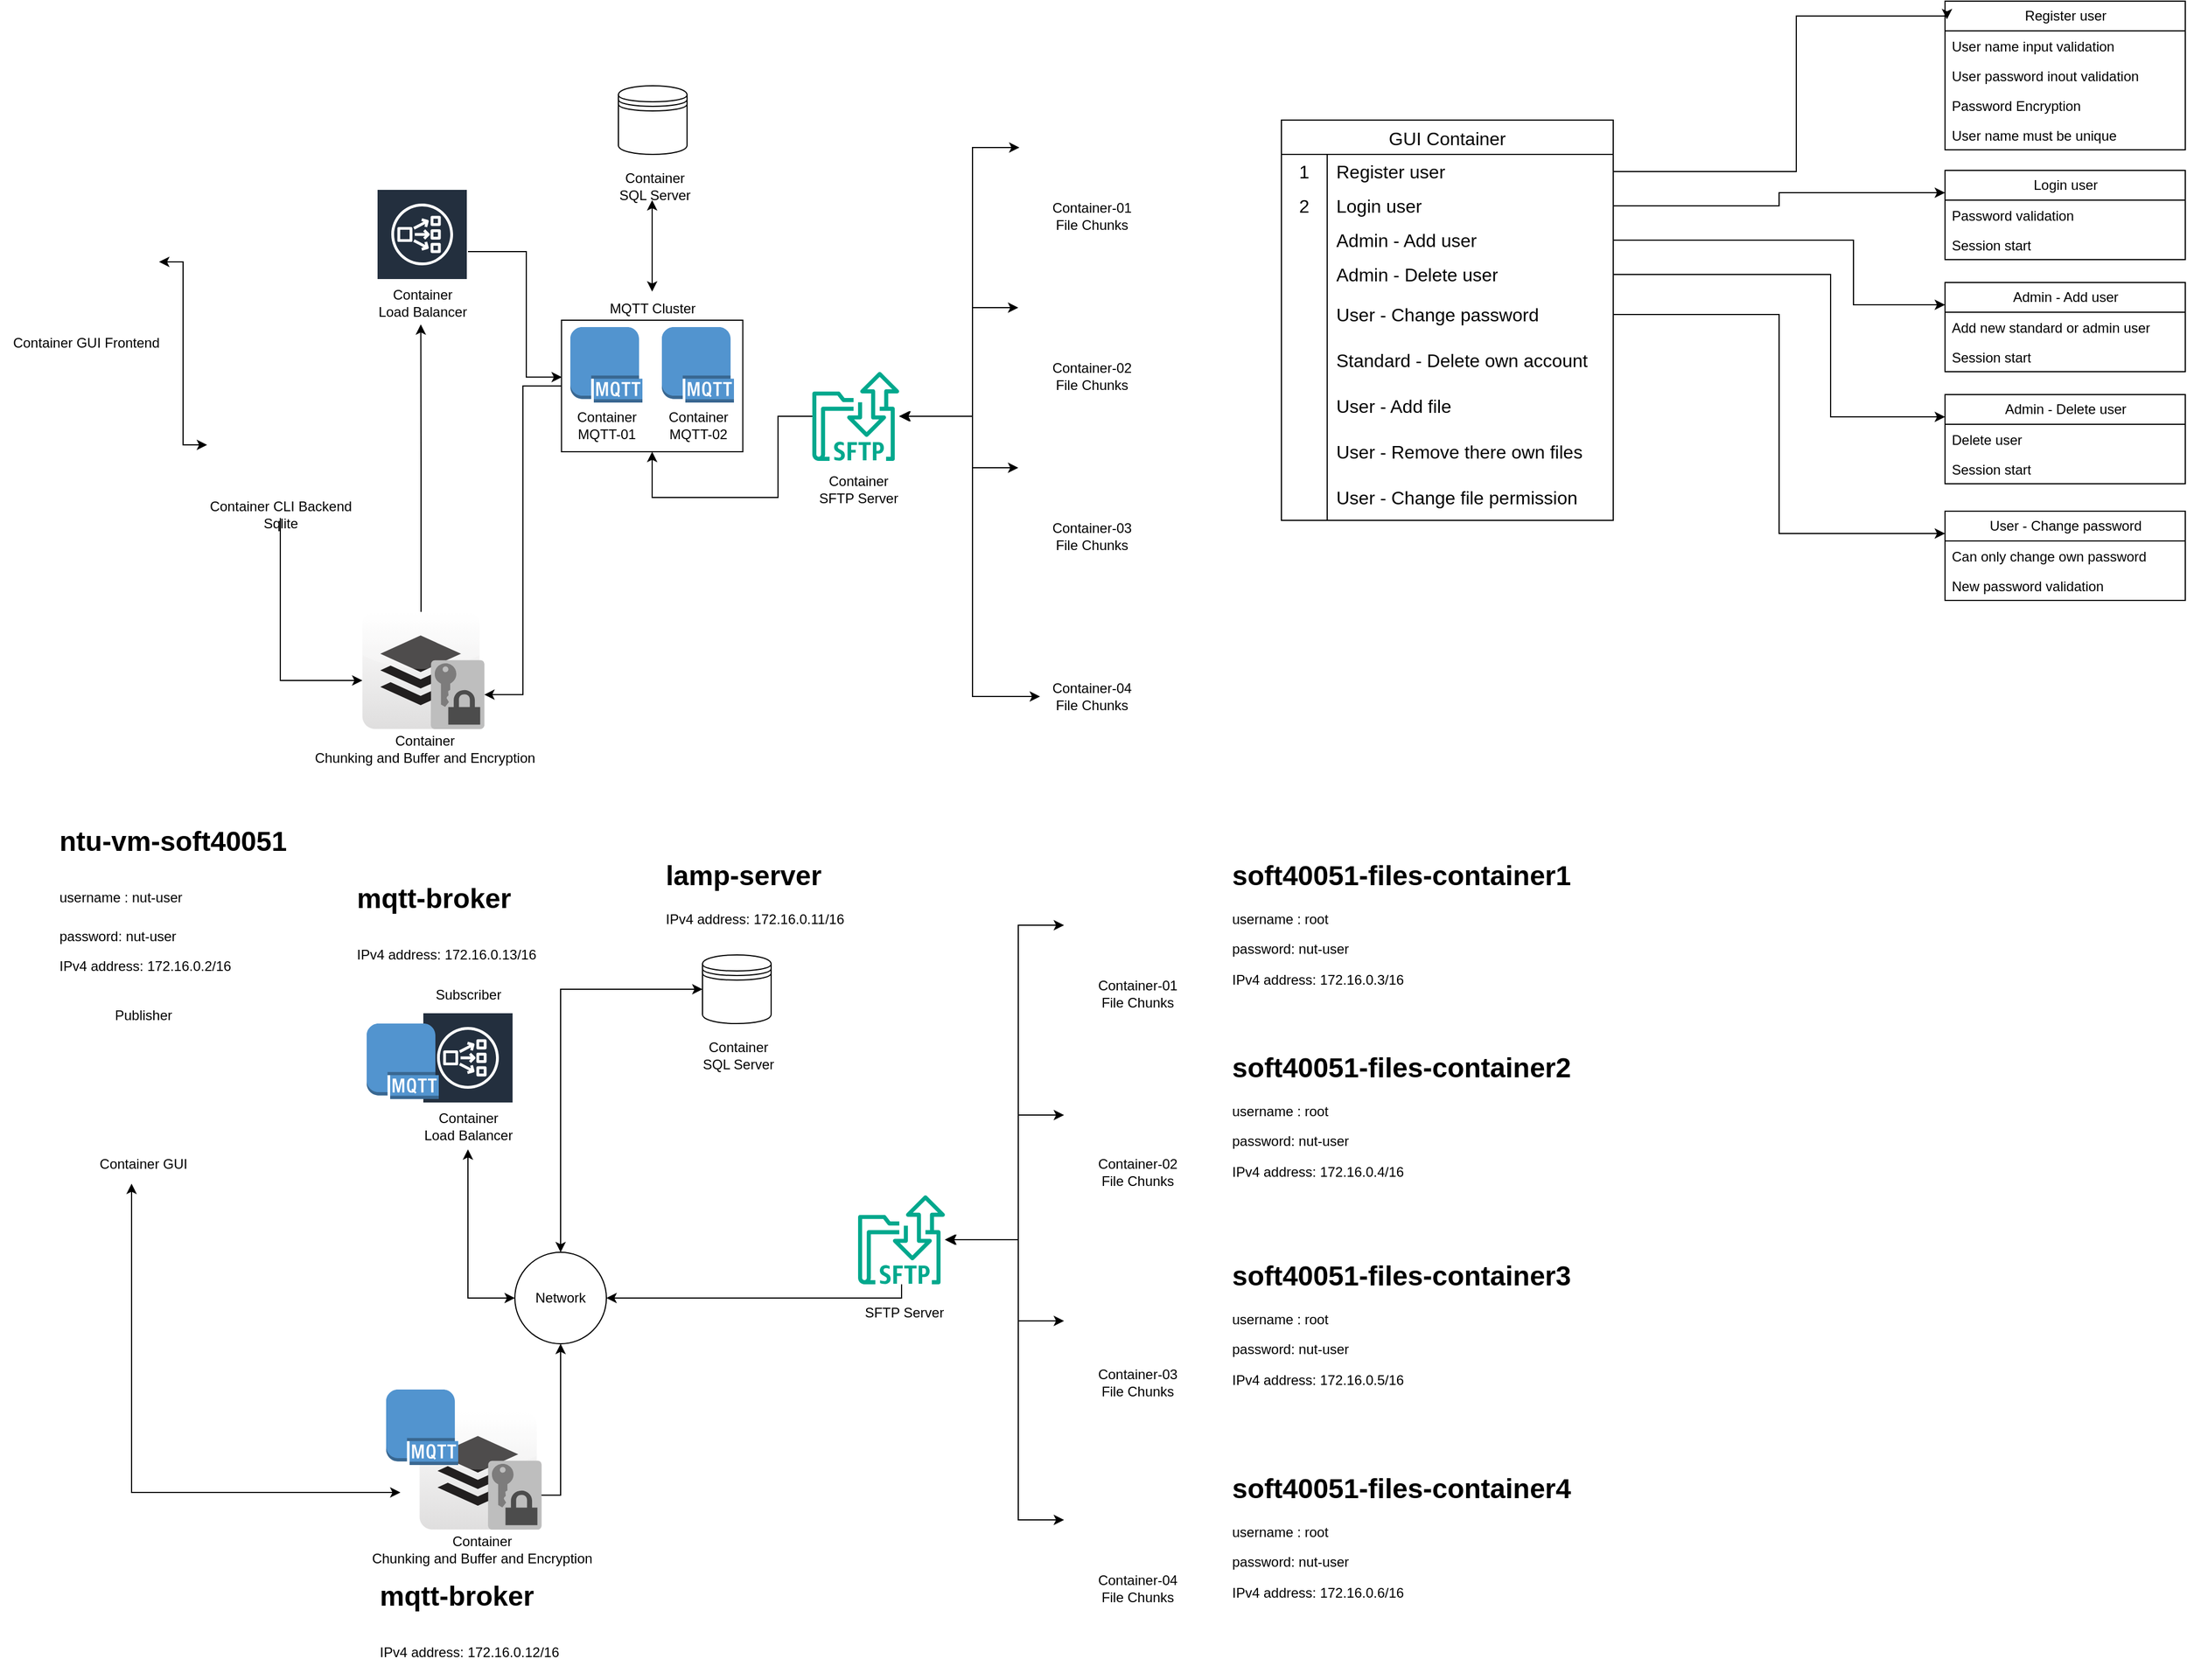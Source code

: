 <mxfile version="26.0.4">
  <diagram name="Page-1" id="fBCxJr5UXrpwC9snXGX0">
    <mxGraphModel dx="1207" dy="718" grid="1" gridSize="10" guides="1" tooltips="1" connect="1" arrows="1" fold="1" page="1" pageScale="1" pageWidth="827" pageHeight="1169" math="0" shadow="0">
      <root>
        <mxCell id="0" />
        <mxCell id="1" parent="0" />
        <mxCell id="iENwheOLr7V-0xD90-o9-17" value="" style="group" parent="1" vertex="1" connectable="0">
          <mxGeometry x="200" y="360" width="150" height="145" as="geometry" />
        </mxCell>
        <mxCell id="iENwheOLr7V-0xD90-o9-15" value="Container CLI Backend&lt;div&gt;Sqlite&lt;/div&gt;" style="text;html=1;align=center;verticalAlign=middle;resizable=0;points=[];autosize=1;strokeColor=none;fillColor=none;" parent="iENwheOLr7V-0xD90-o9-17" vertex="1">
          <mxGeometry y="105" width="150" height="40" as="geometry" />
        </mxCell>
        <mxCell id="iENwheOLr7V-0xD90-o9-16" value="" style="shape=image;html=1;verticalAlign=top;verticalLabelPosition=bottom;labelBackgroundColor=#ffffff;imageAspect=0;aspect=fixed;image=https://cdn2.iconfinder.com/data/icons/boxicons-logos/24/bxl-docker-128.png" parent="iENwheOLr7V-0xD90-o9-17" vertex="1">
          <mxGeometry x="11" width="128" height="128" as="geometry" />
        </mxCell>
        <mxCell id="iENwheOLr7V-0xD90-o9-21" value="" style="group" parent="1" vertex="1" connectable="0">
          <mxGeometry x="30" y="200" width="150" height="150" as="geometry" />
        </mxCell>
        <mxCell id="iENwheOLr7V-0xD90-o9-4" value="Container GUI Frontend" style="text;html=1;align=center;verticalAlign=middle;resizable=0;points=[];autosize=1;strokeColor=none;fillColor=none;" parent="iENwheOLr7V-0xD90-o9-21" vertex="1">
          <mxGeometry y="120" width="150" height="30" as="geometry" />
        </mxCell>
        <mxCell id="iENwheOLr7V-0xD90-o9-20" value="" style="shape=image;html=1;verticalAlign=top;verticalLabelPosition=bottom;labelBackgroundColor=#ffffff;imageAspect=0;aspect=fixed;image=https://cdn2.iconfinder.com/data/icons/boxicons-logos/24/bxl-docker-128.png" parent="iENwheOLr7V-0xD90-o9-21" vertex="1">
          <mxGeometry x="11" width="128" height="128" as="geometry" />
        </mxCell>
        <mxCell id="iENwheOLr7V-0xD90-o9-31" value="" style="group" parent="1" vertex="1" connectable="0">
          <mxGeometry x="920" y="100" width="128" height="144" as="geometry" />
        </mxCell>
        <mxCell id="iENwheOLr7V-0xD90-o9-22" value="" style="shape=image;html=1;verticalAlign=top;verticalLabelPosition=bottom;labelBackgroundColor=#ffffff;imageAspect=0;aspect=fixed;image=https://cdn1.iconfinder.com/data/icons/unicons-line-vol-3/24/docker-128.png" parent="iENwheOLr7V-0xD90-o9-31" vertex="1">
          <mxGeometry width="128" height="128" as="geometry" />
        </mxCell>
        <mxCell id="iENwheOLr7V-0xD90-o9-23" value="Container-01&lt;div&gt;File Chunks&lt;/div&gt;" style="text;html=1;align=center;verticalAlign=middle;resizable=0;points=[];autosize=1;strokeColor=none;fillColor=none;" parent="iENwheOLr7V-0xD90-o9-31" vertex="1">
          <mxGeometry x="19" y="104" width="90" height="40" as="geometry" />
        </mxCell>
        <mxCell id="iENwheOLr7V-0xD90-o9-32" value="" style="group" parent="1" vertex="1" connectable="0">
          <mxGeometry x="920" y="240" width="128" height="144" as="geometry" />
        </mxCell>
        <mxCell id="iENwheOLr7V-0xD90-o9-27" value="" style="shape=image;html=1;verticalAlign=top;verticalLabelPosition=bottom;labelBackgroundColor=#ffffff;imageAspect=0;aspect=fixed;image=https://cdn1.iconfinder.com/data/icons/unicons-line-vol-3/24/docker-128.png" parent="iENwheOLr7V-0xD90-o9-32" vertex="1">
          <mxGeometry width="128" height="128" as="geometry" />
        </mxCell>
        <mxCell id="iENwheOLr7V-0xD90-o9-28" value="Container-02&lt;div&gt;File Chunks&lt;/div&gt;" style="text;html=1;align=center;verticalAlign=middle;resizable=0;points=[];autosize=1;strokeColor=none;fillColor=none;" parent="iENwheOLr7V-0xD90-o9-32" vertex="1">
          <mxGeometry x="19" y="104" width="90" height="40" as="geometry" />
        </mxCell>
        <mxCell id="iENwheOLr7V-0xD90-o9-33" value="" style="group" parent="1" vertex="1" connectable="0">
          <mxGeometry x="920" y="380" width="128" height="144" as="geometry" />
        </mxCell>
        <mxCell id="iENwheOLr7V-0xD90-o9-29" value="" style="shape=image;html=1;verticalAlign=top;verticalLabelPosition=bottom;labelBackgroundColor=#ffffff;imageAspect=0;aspect=fixed;image=https://cdn1.iconfinder.com/data/icons/unicons-line-vol-3/24/docker-128.png" parent="iENwheOLr7V-0xD90-o9-33" vertex="1">
          <mxGeometry width="128" height="128" as="geometry" />
        </mxCell>
        <mxCell id="iENwheOLr7V-0xD90-o9-30" value="Container-03&lt;div&gt;File Chunks&lt;/div&gt;" style="text;html=1;align=center;verticalAlign=middle;resizable=0;points=[];autosize=1;strokeColor=none;fillColor=none;" parent="iENwheOLr7V-0xD90-o9-33" vertex="1">
          <mxGeometry x="19" y="104" width="90" height="40" as="geometry" />
        </mxCell>
        <mxCell id="iENwheOLr7V-0xD90-o9-34" value="" style="group" parent="1" vertex="1" connectable="0">
          <mxGeometry x="920" y="520" width="128" height="144" as="geometry" />
        </mxCell>
        <mxCell id="iENwheOLr7V-0xD90-o9-35" value="" style="shape=image;html=1;verticalAlign=top;verticalLabelPosition=bottom;labelBackgroundColor=#ffffff;imageAspect=0;aspect=fixed;image=https://cdn1.iconfinder.com/data/icons/unicons-line-vol-3/24/docker-128.png" parent="iENwheOLr7V-0xD90-o9-34" vertex="1">
          <mxGeometry width="128" height="128" as="geometry" />
        </mxCell>
        <mxCell id="iENwheOLr7V-0xD90-o9-36" value="Container-04&lt;div&gt;File Chunks&lt;/div&gt;" style="text;html=1;align=center;verticalAlign=middle;resizable=0;points=[];autosize=1;strokeColor=none;fillColor=none;" parent="iENwheOLr7V-0xD90-o9-34" vertex="1">
          <mxGeometry x="19" y="104" width="90" height="40" as="geometry" />
        </mxCell>
        <mxCell id="iENwheOLr7V-0xD90-o9-38" style="edgeStyle=orthogonalEdgeStyle;rounded=0;orthogonalLoop=1;jettySize=auto;html=1;entryX=0;entryY=0.5;entryDx=0;entryDy=0;startArrow=classic;startFill=1;" parent="1" source="iENwheOLr7V-0xD90-o9-20" target="iENwheOLr7V-0xD90-o9-16" edge="1">
          <mxGeometry relative="1" as="geometry" />
        </mxCell>
        <mxCell id="iENwheOLr7V-0xD90-o9-42" style="edgeStyle=orthogonalEdgeStyle;rounded=0;orthogonalLoop=1;jettySize=auto;html=1;startArrow=classic;startFill=1;" parent="1" edge="1">
          <mxGeometry relative="1" as="geometry">
            <mxPoint x="921" y="164" as="sourcePoint" />
            <mxPoint x="817" y="399" as="targetPoint" />
            <Array as="points">
              <mxPoint x="880" y="164" />
              <mxPoint x="880" y="399" />
            </Array>
          </mxGeometry>
        </mxCell>
        <mxCell id="iENwheOLr7V-0xD90-o9-43" style="edgeStyle=orthogonalEdgeStyle;rounded=0;orthogonalLoop=1;jettySize=auto;html=1;startArrow=classic;startFill=1;" parent="1" source="iENwheOLr7V-0xD90-o9-27" target="iENwheOLr7V-0xD90-o9-41" edge="1">
          <mxGeometry relative="1" as="geometry">
            <Array as="points">
              <mxPoint x="880" y="304" />
              <mxPoint x="880" y="399" />
            </Array>
          </mxGeometry>
        </mxCell>
        <mxCell id="iENwheOLr7V-0xD90-o9-44" style="edgeStyle=orthogonalEdgeStyle;rounded=0;orthogonalLoop=1;jettySize=auto;html=1;startArrow=classic;startFill=1;" parent="1" source="iENwheOLr7V-0xD90-o9-29" target="iENwheOLr7V-0xD90-o9-41" edge="1">
          <mxGeometry relative="1" as="geometry">
            <Array as="points">
              <mxPoint x="880" y="444" />
              <mxPoint x="880" y="399" />
            </Array>
          </mxGeometry>
        </mxCell>
        <mxCell id="iENwheOLr7V-0xD90-o9-45" style="edgeStyle=orthogonalEdgeStyle;rounded=0;orthogonalLoop=1;jettySize=auto;html=1;startArrow=classic;startFill=1;" parent="1" source="iENwheOLr7V-0xD90-o9-36" target="iENwheOLr7V-0xD90-o9-41" edge="1">
          <mxGeometry relative="1" as="geometry">
            <Array as="points">
              <mxPoint x="880" y="644" />
              <mxPoint x="880" y="399" />
            </Array>
          </mxGeometry>
        </mxCell>
        <mxCell id="iENwheOLr7V-0xD90-o9-51" value="" style="group" parent="1" vertex="1" connectable="0">
          <mxGeometry x="556.5" y="110" width="90" height="108" as="geometry" />
        </mxCell>
        <mxCell id="iENwheOLr7V-0xD90-o9-24" value="" style="shape=datastore;whiteSpace=wrap;html=1;" parent="iENwheOLr7V-0xD90-o9-51" vertex="1">
          <mxGeometry x="14" width="60" height="60" as="geometry" />
        </mxCell>
        <mxCell id="iENwheOLr7V-0xD90-o9-26" value="&lt;div&gt;Container&lt;/div&gt;SQL Server" style="text;html=1;align=center;verticalAlign=middle;resizable=0;points=[];autosize=1;strokeColor=none;fillColor=none;" parent="iENwheOLr7V-0xD90-o9-51" vertex="1">
          <mxGeometry y="68" width="90" height="40" as="geometry" />
        </mxCell>
        <mxCell id="iENwheOLr7V-0xD90-o9-53" value="" style="group" parent="1" vertex="1" connectable="0">
          <mxGeometry x="735" y="360" width="90" height="123" as="geometry" />
        </mxCell>
        <mxCell id="iENwheOLr7V-0xD90-o9-41" value="" style="sketch=0;outlineConnect=0;fontColor=#232F3E;gradientColor=none;fillColor=#01A88D;strokeColor=none;dashed=0;verticalLabelPosition=bottom;verticalAlign=top;align=center;html=1;fontSize=12;fontStyle=0;aspect=fixed;shape=mxgraph.aws4.transfer_for_sftp_resource;" parent="iENwheOLr7V-0xD90-o9-53" vertex="1">
          <mxGeometry x="5" width="76" height="78" as="geometry" />
        </mxCell>
        <mxCell id="iENwheOLr7V-0xD90-o9-52" value="&lt;div&gt;Container&lt;/div&gt;SFTP Server" style="text;html=1;align=center;verticalAlign=middle;resizable=0;points=[];autosize=1;strokeColor=none;fillColor=none;" parent="iENwheOLr7V-0xD90-o9-53" vertex="1">
          <mxGeometry y="83" width="90" height="40" as="geometry" />
        </mxCell>
        <mxCell id="iENwheOLr7V-0xD90-o9-58" value="" style="group" parent="1" vertex="1" connectable="0">
          <mxGeometry x="330" y="570" width="181" height="140" as="geometry" />
        </mxCell>
        <mxCell id="iENwheOLr7V-0xD90-o9-56" value="&lt;div&gt;Container&lt;/div&gt;Chunking and Buffer and Encryption" style="text;html=1;align=center;verticalAlign=middle;resizable=0;points=[];autosize=1;strokeColor=none;fillColor=none;" parent="iENwheOLr7V-0xD90-o9-58" vertex="1">
          <mxGeometry x="-39" y="100" width="220" height="40" as="geometry" />
        </mxCell>
        <mxCell id="iENwheOLr7V-0xD90-o9-57" value="" style="group" parent="iENwheOLr7V-0xD90-o9-58" vertex="1" connectable="0">
          <mxGeometry x="16.75" width="106.5" height="102.4" as="geometry" />
        </mxCell>
        <mxCell id="iENwheOLr7V-0xD90-o9-54" value="" style="dashed=0;outlineConnect=0;html=1;align=center;labelPosition=center;verticalLabelPosition=bottom;verticalAlign=top;shape=mxgraph.webicons.buffer;gradientColor=#DFDEDE" parent="iENwheOLr7V-0xD90-o9-57" vertex="1">
          <mxGeometry width="102.4" height="102.4" as="geometry" />
        </mxCell>
        <mxCell id="iENwheOLr7V-0xD90-o9-55" value="" style="outlineConnect=0;dashed=0;verticalLabelPosition=bottom;verticalAlign=top;align=center;html=1;shape=mxgraph.aws3.data_encryption_key;fillColor=#7D7C7C;gradientColor=none;" parent="iENwheOLr7V-0xD90-o9-57" vertex="1">
          <mxGeometry x="60" y="42.4" width="46.5" height="60" as="geometry" />
        </mxCell>
        <mxCell id="iENwheOLr7V-0xD90-o9-59" style="edgeStyle=orthogonalEdgeStyle;rounded=0;orthogonalLoop=1;jettySize=auto;html=1;" parent="1" source="iENwheOLr7V-0xD90-o9-16" target="iENwheOLr7V-0xD90-o9-54" edge="1">
          <mxGeometry relative="1" as="geometry">
            <Array as="points">
              <mxPoint x="275" y="630" />
            </Array>
          </mxGeometry>
        </mxCell>
        <mxCell id="iENwheOLr7V-0xD90-o9-60" style="edgeStyle=orthogonalEdgeStyle;rounded=0;orthogonalLoop=1;jettySize=auto;html=1;entryX=0.488;entryY=0.966;entryDx=0;entryDy=0;entryPerimeter=0;" parent="1" source="iENwheOLr7V-0xD90-o9-54" target="iENwheOLr7V-0xD90-o9-64" edge="1">
          <mxGeometry relative="1" as="geometry">
            <mxPoint x="399" y="330" as="targetPoint" />
          </mxGeometry>
        </mxCell>
        <mxCell id="iENwheOLr7V-0xD90-o9-61" style="edgeStyle=orthogonalEdgeStyle;rounded=0;orthogonalLoop=1;jettySize=auto;html=1;entryX=0.002;entryY=0.433;entryDx=0;entryDy=0;entryPerimeter=0;" parent="1" source="iENwheOLr7V-0xD90-o9-13" target="iENwheOLr7V-0xD90-o9-70" edge="1">
          <mxGeometry relative="1" as="geometry">
            <mxPoint x="500" y="350" as="targetPoint" />
            <Array as="points">
              <mxPoint x="490" y="255" />
              <mxPoint x="490" y="365" />
            </Array>
          </mxGeometry>
        </mxCell>
        <mxCell id="iENwheOLr7V-0xD90-o9-62" style="edgeStyle=orthogonalEdgeStyle;rounded=0;orthogonalLoop=1;jettySize=auto;html=1;startArrow=classic;startFill=1;" parent="1" source="iENwheOLr7V-0xD90-o9-18" edge="1">
          <mxGeometry relative="1" as="geometry">
            <mxPoint x="600" y="210" as="targetPoint" />
          </mxGeometry>
        </mxCell>
        <mxCell id="iENwheOLr7V-0xD90-o9-75" value="" style="group" parent="1" vertex="1" connectable="0">
          <mxGeometry x="520" y="290" width="160" height="140" as="geometry" />
        </mxCell>
        <mxCell id="iENwheOLr7V-0xD90-o9-18" value="&lt;div&gt;MQTT Cluster&lt;br&gt;&lt;/div&gt;" style="text;html=1;align=center;verticalAlign=middle;resizable=0;points=[];autosize=1;strokeColor=none;fillColor=none;" parent="iENwheOLr7V-0xD90-o9-75" vertex="1">
          <mxGeometry x="30" width="100" height="30" as="geometry" />
        </mxCell>
        <mxCell id="iENwheOLr7V-0xD90-o9-74" value="" style="group" parent="iENwheOLr7V-0xD90-o9-75" vertex="1" connectable="0">
          <mxGeometry y="25" width="160" height="115" as="geometry" />
        </mxCell>
        <mxCell id="iENwheOLr7V-0xD90-o9-70" value="" style="rounded=0;whiteSpace=wrap;html=1;" parent="iENwheOLr7V-0xD90-o9-74" vertex="1">
          <mxGeometry x="0.75" width="158.5" height="115" as="geometry" />
        </mxCell>
        <mxCell id="iENwheOLr7V-0xD90-o9-73" value="" style="group" parent="iENwheOLr7V-0xD90-o9-74" vertex="1" connectable="0">
          <mxGeometry y="6" width="160" height="106" as="geometry" />
        </mxCell>
        <mxCell id="iENwheOLr7V-0xD90-o9-71" value="" style="group" parent="iENwheOLr7V-0xD90-o9-73" vertex="1" connectable="0">
          <mxGeometry width="80" height="106" as="geometry" />
        </mxCell>
        <mxCell id="iENwheOLr7V-0xD90-o9-65" value="Container&lt;div&gt;MQTT-01&lt;/div&gt;" style="text;html=1;align=center;verticalAlign=middle;resizable=0;points=[];autosize=1;strokeColor=none;fillColor=none;" parent="iENwheOLr7V-0xD90-o9-71" vertex="1">
          <mxGeometry y="66" width="80" height="40" as="geometry" />
        </mxCell>
        <mxCell id="iENwheOLr7V-0xD90-o9-2" value="" style="outlineConnect=0;dashed=0;verticalLabelPosition=bottom;verticalAlign=top;align=center;html=1;shape=mxgraph.aws3.mqtt_protocol;fillColor=#5294CF;gradientColor=none;" parent="iENwheOLr7V-0xD90-o9-71" vertex="1">
          <mxGeometry x="8.5" width="63" height="66" as="geometry" />
        </mxCell>
        <mxCell id="iENwheOLr7V-0xD90-o9-72" value="" style="group" parent="iENwheOLr7V-0xD90-o9-73" vertex="1" connectable="0">
          <mxGeometry x="80" width="80" height="106" as="geometry" />
        </mxCell>
        <mxCell id="iENwheOLr7V-0xD90-o9-1" value="" style="outlineConnect=0;dashed=0;verticalLabelPosition=bottom;verticalAlign=top;align=center;html=1;shape=mxgraph.aws3.mqtt_protocol;fillColor=#5294CF;gradientColor=none;" parent="iENwheOLr7V-0xD90-o9-72" vertex="1">
          <mxGeometry x="8.5" width="63" height="66" as="geometry" />
        </mxCell>
        <mxCell id="iENwheOLr7V-0xD90-o9-66" value="Container&lt;div&gt;MQTT-02&lt;/div&gt;" style="text;html=1;align=center;verticalAlign=middle;resizable=0;points=[];autosize=1;strokeColor=none;fillColor=none;" parent="iENwheOLr7V-0xD90-o9-72" vertex="1">
          <mxGeometry y="66" width="80" height="40" as="geometry" />
        </mxCell>
        <mxCell id="iENwheOLr7V-0xD90-o9-67" style="edgeStyle=orthogonalEdgeStyle;rounded=0;orthogonalLoop=1;jettySize=auto;html=1;entryX=0.5;entryY=1;entryDx=0;entryDy=0;" parent="1" source="iENwheOLr7V-0xD90-o9-41" target="iENwheOLr7V-0xD90-o9-70" edge="1">
          <mxGeometry relative="1" as="geometry">
            <mxPoint x="600" y="440.0" as="targetPoint" />
            <Array as="points">
              <mxPoint x="710" y="399" />
              <mxPoint x="710" y="470" />
              <mxPoint x="600" y="470" />
            </Array>
          </mxGeometry>
        </mxCell>
        <mxCell id="iENwheOLr7V-0xD90-o9-76" value="" style="group" parent="1" vertex="1" connectable="0">
          <mxGeometry x="349" y="200" width="100" height="120" as="geometry" />
        </mxCell>
        <mxCell id="iENwheOLr7V-0xD90-o9-13" value="" style="sketch=0;outlineConnect=0;fontColor=#232F3E;gradientColor=none;strokeColor=#ffffff;fillColor=#232F3E;dashed=0;verticalLabelPosition=middle;verticalAlign=bottom;align=center;html=1;whiteSpace=wrap;fontSize=10;fontStyle=1;spacing=3;shape=mxgraph.aws4.productIcon;prIcon=mxgraph.aws4.network_load_balancer;" parent="iENwheOLr7V-0xD90-o9-76" vertex="1">
          <mxGeometry x="10" width="80" height="110" as="geometry" />
        </mxCell>
        <mxCell id="iENwheOLr7V-0xD90-o9-64" value="Container&lt;div&gt;Load Balancer&lt;/div&gt;" style="text;html=1;align=center;verticalAlign=middle;resizable=0;points=[];autosize=1;strokeColor=none;fillColor=none;" parent="iENwheOLr7V-0xD90-o9-76" vertex="1">
          <mxGeometry y="80" width="100" height="40" as="geometry" />
        </mxCell>
        <mxCell id="iENwheOLr7V-0xD90-o9-77" style="edgeStyle=orthogonalEdgeStyle;rounded=0;orthogonalLoop=1;jettySize=auto;html=1;entryX=1;entryY=0.5;entryDx=0;entryDy=0;entryPerimeter=0;" parent="1" source="iENwheOLr7V-0xD90-o9-70" target="iENwheOLr7V-0xD90-o9-55" edge="1">
          <mxGeometry relative="1" as="geometry" />
        </mxCell>
        <mxCell id="Zq17rg1jX2SKnbCowwP9-1" value="GUI Container" style="shape=table;startSize=30;container=1;collapsible=0;childLayout=tableLayout;fixedRows=1;rowLines=0;fontStyle=0;strokeColor=default;fontSize=16;" parent="1" vertex="1">
          <mxGeometry x="1150" y="140" width="290" height="350" as="geometry" />
        </mxCell>
        <mxCell id="Zq17rg1jX2SKnbCowwP9-2" value="" style="shape=tableRow;horizontal=0;startSize=0;swimlaneHead=0;swimlaneBody=0;top=0;left=0;bottom=0;right=0;collapsible=0;dropTarget=0;fillColor=none;points=[[0,0.5],[1,0.5]];portConstraint=eastwest;strokeColor=inherit;fontSize=16;" parent="Zq17rg1jX2SKnbCowwP9-1" vertex="1">
          <mxGeometry y="30" width="290" height="30" as="geometry" />
        </mxCell>
        <mxCell id="Zq17rg1jX2SKnbCowwP9-3" value="1" style="shape=partialRectangle;html=1;whiteSpace=wrap;connectable=0;fillColor=none;top=0;left=0;bottom=0;right=0;overflow=hidden;pointerEvents=1;strokeColor=inherit;fontSize=16;" parent="Zq17rg1jX2SKnbCowwP9-2" vertex="1">
          <mxGeometry width="40" height="30" as="geometry">
            <mxRectangle width="40" height="30" as="alternateBounds" />
          </mxGeometry>
        </mxCell>
        <mxCell id="Zq17rg1jX2SKnbCowwP9-4" value="Register user" style="shape=partialRectangle;html=1;whiteSpace=wrap;connectable=0;fillColor=none;top=0;left=0;bottom=0;right=0;align=left;spacingLeft=6;overflow=hidden;strokeColor=inherit;fontSize=16;" parent="Zq17rg1jX2SKnbCowwP9-2" vertex="1">
          <mxGeometry x="40" width="250" height="30" as="geometry">
            <mxRectangle width="250" height="30" as="alternateBounds" />
          </mxGeometry>
        </mxCell>
        <mxCell id="Zq17rg1jX2SKnbCowwP9-5" value="" style="shape=tableRow;horizontal=0;startSize=0;swimlaneHead=0;swimlaneBody=0;top=0;left=0;bottom=0;right=0;collapsible=0;dropTarget=0;fillColor=none;points=[[0,0.5],[1,0.5]];portConstraint=eastwest;strokeColor=inherit;fontSize=16;" parent="Zq17rg1jX2SKnbCowwP9-1" vertex="1">
          <mxGeometry y="60" width="290" height="30" as="geometry" />
        </mxCell>
        <mxCell id="Zq17rg1jX2SKnbCowwP9-6" value="2" style="shape=partialRectangle;html=1;whiteSpace=wrap;connectable=0;fillColor=none;top=0;left=0;bottom=0;right=0;overflow=hidden;strokeColor=inherit;fontSize=16;" parent="Zq17rg1jX2SKnbCowwP9-5" vertex="1">
          <mxGeometry width="40" height="30" as="geometry">
            <mxRectangle width="40" height="30" as="alternateBounds" />
          </mxGeometry>
        </mxCell>
        <mxCell id="Zq17rg1jX2SKnbCowwP9-7" value="Login user" style="shape=partialRectangle;html=1;whiteSpace=wrap;connectable=0;fillColor=none;top=0;left=0;bottom=0;right=0;align=left;spacingLeft=6;overflow=hidden;strokeColor=inherit;fontSize=16;" parent="Zq17rg1jX2SKnbCowwP9-5" vertex="1">
          <mxGeometry x="40" width="250" height="30" as="geometry">
            <mxRectangle width="250" height="30" as="alternateBounds" />
          </mxGeometry>
        </mxCell>
        <mxCell id="Zq17rg1jX2SKnbCowwP9-11" style="shape=tableRow;horizontal=0;startSize=0;swimlaneHead=0;swimlaneBody=0;top=0;left=0;bottom=0;right=0;collapsible=0;dropTarget=0;fillColor=none;points=[[0,0.5],[1,0.5]];portConstraint=eastwest;strokeColor=inherit;fontSize=16;" parent="Zq17rg1jX2SKnbCowwP9-1" vertex="1">
          <mxGeometry y="90" width="290" height="30" as="geometry" />
        </mxCell>
        <mxCell id="Zq17rg1jX2SKnbCowwP9-12" value="" style="shape=partialRectangle;html=1;whiteSpace=wrap;connectable=0;fillColor=none;top=0;left=0;bottom=0;right=0;overflow=hidden;strokeColor=inherit;fontSize=16;" parent="Zq17rg1jX2SKnbCowwP9-11" vertex="1">
          <mxGeometry width="40" height="30" as="geometry">
            <mxRectangle width="40" height="30" as="alternateBounds" />
          </mxGeometry>
        </mxCell>
        <mxCell id="Zq17rg1jX2SKnbCowwP9-13" value="Admin - Add user" style="shape=partialRectangle;html=1;whiteSpace=wrap;connectable=0;fillColor=none;top=0;left=0;bottom=0;right=0;align=left;spacingLeft=6;overflow=hidden;strokeColor=inherit;fontSize=16;" parent="Zq17rg1jX2SKnbCowwP9-11" vertex="1">
          <mxGeometry x="40" width="250" height="30" as="geometry">
            <mxRectangle width="250" height="30" as="alternateBounds" />
          </mxGeometry>
        </mxCell>
        <mxCell id="Zq17rg1jX2SKnbCowwP9-14" style="shape=tableRow;horizontal=0;startSize=0;swimlaneHead=0;swimlaneBody=0;top=0;left=0;bottom=0;right=0;collapsible=0;dropTarget=0;fillColor=none;points=[[0,0.5],[1,0.5]];portConstraint=eastwest;strokeColor=inherit;fontSize=16;" parent="Zq17rg1jX2SKnbCowwP9-1" vertex="1">
          <mxGeometry y="120" width="290" height="30" as="geometry" />
        </mxCell>
        <mxCell id="Zq17rg1jX2SKnbCowwP9-15" value="" style="shape=partialRectangle;html=1;whiteSpace=wrap;connectable=0;fillColor=none;top=0;left=0;bottom=0;right=0;overflow=hidden;strokeColor=inherit;fontSize=16;" parent="Zq17rg1jX2SKnbCowwP9-14" vertex="1">
          <mxGeometry width="40" height="30" as="geometry">
            <mxRectangle width="40" height="30" as="alternateBounds" />
          </mxGeometry>
        </mxCell>
        <mxCell id="Zq17rg1jX2SKnbCowwP9-16" value="Admin - Delete user" style="shape=partialRectangle;html=1;whiteSpace=wrap;connectable=0;fillColor=none;top=0;left=0;bottom=0;right=0;align=left;spacingLeft=6;overflow=hidden;strokeColor=inherit;fontSize=16;" parent="Zq17rg1jX2SKnbCowwP9-14" vertex="1">
          <mxGeometry x="40" width="250" height="30" as="geometry">
            <mxRectangle width="250" height="30" as="alternateBounds" />
          </mxGeometry>
        </mxCell>
        <mxCell id="Zq17rg1jX2SKnbCowwP9-20" style="shape=tableRow;horizontal=0;startSize=0;swimlaneHead=0;swimlaneBody=0;top=0;left=0;bottom=0;right=0;collapsible=0;dropTarget=0;fillColor=none;points=[[0,0.5],[1,0.5]];portConstraint=eastwest;strokeColor=inherit;fontSize=16;" parent="Zq17rg1jX2SKnbCowwP9-1" vertex="1">
          <mxGeometry y="150" width="290" height="40" as="geometry" />
        </mxCell>
        <mxCell id="Zq17rg1jX2SKnbCowwP9-21" value="" style="shape=partialRectangle;html=1;whiteSpace=wrap;connectable=0;fillColor=none;top=0;left=0;bottom=0;right=0;overflow=hidden;strokeColor=inherit;fontSize=16;" parent="Zq17rg1jX2SKnbCowwP9-20" vertex="1">
          <mxGeometry width="40" height="40" as="geometry">
            <mxRectangle width="40" height="40" as="alternateBounds" />
          </mxGeometry>
        </mxCell>
        <mxCell id="Zq17rg1jX2SKnbCowwP9-22" value="User - Change password" style="shape=partialRectangle;html=1;whiteSpace=wrap;connectable=0;fillColor=none;top=0;left=0;bottom=0;right=0;align=left;spacingLeft=6;overflow=hidden;strokeColor=inherit;fontSize=16;" parent="Zq17rg1jX2SKnbCowwP9-20" vertex="1">
          <mxGeometry x="40" width="250" height="40" as="geometry">
            <mxRectangle width="250" height="40" as="alternateBounds" />
          </mxGeometry>
        </mxCell>
        <mxCell id="Zq17rg1jX2SKnbCowwP9-26" style="shape=tableRow;horizontal=0;startSize=0;swimlaneHead=0;swimlaneBody=0;top=0;left=0;bottom=0;right=0;collapsible=0;dropTarget=0;fillColor=none;points=[[0,0.5],[1,0.5]];portConstraint=eastwest;strokeColor=inherit;fontSize=16;" parent="Zq17rg1jX2SKnbCowwP9-1" vertex="1">
          <mxGeometry y="190" width="290" height="40" as="geometry" />
        </mxCell>
        <mxCell id="Zq17rg1jX2SKnbCowwP9-27" style="shape=partialRectangle;html=1;whiteSpace=wrap;connectable=0;fillColor=none;top=0;left=0;bottom=0;right=0;overflow=hidden;strokeColor=inherit;fontSize=16;" parent="Zq17rg1jX2SKnbCowwP9-26" vertex="1">
          <mxGeometry width="40" height="40" as="geometry">
            <mxRectangle width="40" height="40" as="alternateBounds" />
          </mxGeometry>
        </mxCell>
        <mxCell id="Zq17rg1jX2SKnbCowwP9-28" value="Standard - Delete own account" style="shape=partialRectangle;html=1;whiteSpace=wrap;connectable=0;fillColor=none;top=0;left=0;bottom=0;right=0;align=left;spacingLeft=6;overflow=hidden;strokeColor=inherit;fontSize=16;" parent="Zq17rg1jX2SKnbCowwP9-26" vertex="1">
          <mxGeometry x="40" width="250" height="40" as="geometry">
            <mxRectangle width="250" height="40" as="alternateBounds" />
          </mxGeometry>
        </mxCell>
        <mxCell id="Zq17rg1jX2SKnbCowwP9-29" style="shape=tableRow;horizontal=0;startSize=0;swimlaneHead=0;swimlaneBody=0;top=0;left=0;bottom=0;right=0;collapsible=0;dropTarget=0;fillColor=none;points=[[0,0.5],[1,0.5]];portConstraint=eastwest;strokeColor=inherit;fontSize=16;" parent="Zq17rg1jX2SKnbCowwP9-1" vertex="1">
          <mxGeometry y="230" width="290" height="40" as="geometry" />
        </mxCell>
        <mxCell id="Zq17rg1jX2SKnbCowwP9-30" style="shape=partialRectangle;html=1;whiteSpace=wrap;connectable=0;fillColor=none;top=0;left=0;bottom=0;right=0;overflow=hidden;strokeColor=inherit;fontSize=16;" parent="Zq17rg1jX2SKnbCowwP9-29" vertex="1">
          <mxGeometry width="40" height="40" as="geometry">
            <mxRectangle width="40" height="40" as="alternateBounds" />
          </mxGeometry>
        </mxCell>
        <mxCell id="Zq17rg1jX2SKnbCowwP9-31" value="User - Add file" style="shape=partialRectangle;html=1;whiteSpace=wrap;connectable=0;fillColor=none;top=0;left=0;bottom=0;right=0;align=left;spacingLeft=6;overflow=hidden;strokeColor=inherit;fontSize=16;" parent="Zq17rg1jX2SKnbCowwP9-29" vertex="1">
          <mxGeometry x="40" width="250" height="40" as="geometry">
            <mxRectangle width="250" height="40" as="alternateBounds" />
          </mxGeometry>
        </mxCell>
        <mxCell id="Zq17rg1jX2SKnbCowwP9-32" style="shape=tableRow;horizontal=0;startSize=0;swimlaneHead=0;swimlaneBody=0;top=0;left=0;bottom=0;right=0;collapsible=0;dropTarget=0;fillColor=none;points=[[0,0.5],[1,0.5]];portConstraint=eastwest;strokeColor=inherit;fontSize=16;" parent="Zq17rg1jX2SKnbCowwP9-1" vertex="1">
          <mxGeometry y="270" width="290" height="40" as="geometry" />
        </mxCell>
        <mxCell id="Zq17rg1jX2SKnbCowwP9-33" style="shape=partialRectangle;html=1;whiteSpace=wrap;connectable=0;fillColor=none;top=0;left=0;bottom=0;right=0;overflow=hidden;strokeColor=inherit;fontSize=16;" parent="Zq17rg1jX2SKnbCowwP9-32" vertex="1">
          <mxGeometry width="40" height="40" as="geometry">
            <mxRectangle width="40" height="40" as="alternateBounds" />
          </mxGeometry>
        </mxCell>
        <mxCell id="Zq17rg1jX2SKnbCowwP9-34" value="User - Remove there own files" style="shape=partialRectangle;html=1;whiteSpace=wrap;connectable=0;fillColor=none;top=0;left=0;bottom=0;right=0;align=left;spacingLeft=6;overflow=hidden;strokeColor=inherit;fontSize=16;" parent="Zq17rg1jX2SKnbCowwP9-32" vertex="1">
          <mxGeometry x="40" width="250" height="40" as="geometry">
            <mxRectangle width="250" height="40" as="alternateBounds" />
          </mxGeometry>
        </mxCell>
        <mxCell id="Zq17rg1jX2SKnbCowwP9-35" style="shape=tableRow;horizontal=0;startSize=0;swimlaneHead=0;swimlaneBody=0;top=0;left=0;bottom=0;right=0;collapsible=0;dropTarget=0;fillColor=none;points=[[0,0.5],[1,0.5]];portConstraint=eastwest;strokeColor=inherit;fontSize=16;" parent="Zq17rg1jX2SKnbCowwP9-1" vertex="1">
          <mxGeometry y="310" width="290" height="40" as="geometry" />
        </mxCell>
        <mxCell id="Zq17rg1jX2SKnbCowwP9-36" style="shape=partialRectangle;html=1;whiteSpace=wrap;connectable=0;fillColor=none;top=0;left=0;bottom=0;right=0;overflow=hidden;strokeColor=inherit;fontSize=16;" parent="Zq17rg1jX2SKnbCowwP9-35" vertex="1">
          <mxGeometry width="40" height="40" as="geometry">
            <mxRectangle width="40" height="40" as="alternateBounds" />
          </mxGeometry>
        </mxCell>
        <mxCell id="Zq17rg1jX2SKnbCowwP9-37" value="User - Change file permission" style="shape=partialRectangle;html=1;whiteSpace=wrap;connectable=0;fillColor=none;top=0;left=0;bottom=0;right=0;align=left;spacingLeft=6;overflow=hidden;strokeColor=inherit;fontSize=16;" parent="Zq17rg1jX2SKnbCowwP9-35" vertex="1">
          <mxGeometry x="40" width="250" height="40" as="geometry">
            <mxRectangle width="250" height="40" as="alternateBounds" />
          </mxGeometry>
        </mxCell>
        <mxCell id="Zq17rg1jX2SKnbCowwP9-41" value="Register user" style="swimlane;fontStyle=0;childLayout=stackLayout;horizontal=1;startSize=26;fillColor=none;horizontalStack=0;resizeParent=1;resizeParentMax=0;resizeLast=0;collapsible=1;marginBottom=0;html=1;" parent="1" vertex="1">
          <mxGeometry x="1730" y="36" width="210" height="130" as="geometry" />
        </mxCell>
        <mxCell id="Zq17rg1jX2SKnbCowwP9-42" value="User name input validation" style="text;strokeColor=none;fillColor=none;align=left;verticalAlign=top;spacingLeft=4;spacingRight=4;overflow=hidden;rotatable=0;points=[[0,0.5],[1,0.5]];portConstraint=eastwest;whiteSpace=wrap;html=1;" parent="Zq17rg1jX2SKnbCowwP9-41" vertex="1">
          <mxGeometry y="26" width="210" height="26" as="geometry" />
        </mxCell>
        <mxCell id="Zq17rg1jX2SKnbCowwP9-43" value="User password inout validation" style="text;strokeColor=none;fillColor=none;align=left;verticalAlign=top;spacingLeft=4;spacingRight=4;overflow=hidden;rotatable=0;points=[[0,0.5],[1,0.5]];portConstraint=eastwest;whiteSpace=wrap;html=1;" parent="Zq17rg1jX2SKnbCowwP9-41" vertex="1">
          <mxGeometry y="52" width="210" height="26" as="geometry" />
        </mxCell>
        <mxCell id="Zq17rg1jX2SKnbCowwP9-50" value="Password Encryption&amp;nbsp;" style="text;strokeColor=none;fillColor=none;align=left;verticalAlign=top;spacingLeft=4;spacingRight=4;overflow=hidden;rotatable=0;points=[[0,0.5],[1,0.5]];portConstraint=eastwest;whiteSpace=wrap;html=1;" parent="Zq17rg1jX2SKnbCowwP9-41" vertex="1">
          <mxGeometry y="78" width="210" height="26" as="geometry" />
        </mxCell>
        <mxCell id="Zq17rg1jX2SKnbCowwP9-55" value="User name must be unique" style="text;strokeColor=none;fillColor=none;align=left;verticalAlign=top;spacingLeft=4;spacingRight=4;overflow=hidden;rotatable=0;points=[[0,0.5],[1,0.5]];portConstraint=eastwest;whiteSpace=wrap;html=1;" parent="Zq17rg1jX2SKnbCowwP9-41" vertex="1">
          <mxGeometry y="104" width="210" height="26" as="geometry" />
        </mxCell>
        <mxCell id="Zq17rg1jX2SKnbCowwP9-45" style="edgeStyle=orthogonalEdgeStyle;rounded=0;orthogonalLoop=1;jettySize=auto;html=1;entryX=0.008;entryY=0.122;entryDx=0;entryDy=0;entryPerimeter=0;" parent="1" source="Zq17rg1jX2SKnbCowwP9-2" target="Zq17rg1jX2SKnbCowwP9-41" edge="1">
          <mxGeometry relative="1" as="geometry">
            <Array as="points">
              <mxPoint x="1600" y="185" />
              <mxPoint x="1600" y="49" />
            </Array>
          </mxGeometry>
        </mxCell>
        <mxCell id="Zq17rg1jX2SKnbCowwP9-46" value="Login user" style="swimlane;fontStyle=0;childLayout=stackLayout;horizontal=1;startSize=26;fillColor=none;horizontalStack=0;resizeParent=1;resizeParentMax=0;resizeLast=0;collapsible=1;marginBottom=0;html=1;" parent="1" vertex="1">
          <mxGeometry x="1730" y="184" width="210" height="78" as="geometry" />
        </mxCell>
        <mxCell id="Zq17rg1jX2SKnbCowwP9-47" value="Password validation" style="text;strokeColor=none;fillColor=none;align=left;verticalAlign=top;spacingLeft=4;spacingRight=4;overflow=hidden;rotatable=0;points=[[0,0.5],[1,0.5]];portConstraint=eastwest;whiteSpace=wrap;html=1;" parent="Zq17rg1jX2SKnbCowwP9-46" vertex="1">
          <mxGeometry y="26" width="210" height="26" as="geometry" />
        </mxCell>
        <mxCell id="Zq17rg1jX2SKnbCowwP9-48" value="Session start" style="text;strokeColor=none;fillColor=none;align=left;verticalAlign=top;spacingLeft=4;spacingRight=4;overflow=hidden;rotatable=0;points=[[0,0.5],[1,0.5]];portConstraint=eastwest;whiteSpace=wrap;html=1;" parent="Zq17rg1jX2SKnbCowwP9-46" vertex="1">
          <mxGeometry y="52" width="210" height="26" as="geometry" />
        </mxCell>
        <mxCell id="Zq17rg1jX2SKnbCowwP9-49" style="edgeStyle=orthogonalEdgeStyle;rounded=0;orthogonalLoop=1;jettySize=auto;html=1;entryX=0;entryY=0.25;entryDx=0;entryDy=0;" parent="1" source="Zq17rg1jX2SKnbCowwP9-5" target="Zq17rg1jX2SKnbCowwP9-46" edge="1">
          <mxGeometry relative="1" as="geometry" />
        </mxCell>
        <mxCell id="Zq17rg1jX2SKnbCowwP9-51" value="Admin - Add user" style="swimlane;fontStyle=0;childLayout=stackLayout;horizontal=1;startSize=26;fillColor=none;horizontalStack=0;resizeParent=1;resizeParentMax=0;resizeLast=0;collapsible=1;marginBottom=0;html=1;" parent="1" vertex="1">
          <mxGeometry x="1730" y="282" width="210" height="78" as="geometry" />
        </mxCell>
        <mxCell id="Zq17rg1jX2SKnbCowwP9-52" value="Add new standard or admin user" style="text;strokeColor=none;fillColor=none;align=left;verticalAlign=top;spacingLeft=4;spacingRight=4;overflow=hidden;rotatable=0;points=[[0,0.5],[1,0.5]];portConstraint=eastwest;whiteSpace=wrap;html=1;" parent="Zq17rg1jX2SKnbCowwP9-51" vertex="1">
          <mxGeometry y="26" width="210" height="26" as="geometry" />
        </mxCell>
        <mxCell id="Zq17rg1jX2SKnbCowwP9-53" value="Session start" style="text;strokeColor=none;fillColor=none;align=left;verticalAlign=top;spacingLeft=4;spacingRight=4;overflow=hidden;rotatable=0;points=[[0,0.5],[1,0.5]];portConstraint=eastwest;whiteSpace=wrap;html=1;" parent="Zq17rg1jX2SKnbCowwP9-51" vertex="1">
          <mxGeometry y="52" width="210" height="26" as="geometry" />
        </mxCell>
        <mxCell id="Zq17rg1jX2SKnbCowwP9-54" style="edgeStyle=orthogonalEdgeStyle;rounded=0;orthogonalLoop=1;jettySize=auto;html=1;entryX=0;entryY=0.25;entryDx=0;entryDy=0;" parent="1" source="Zq17rg1jX2SKnbCowwP9-11" target="Zq17rg1jX2SKnbCowwP9-51" edge="1">
          <mxGeometry relative="1" as="geometry">
            <mxPoint x="1560" y="245" as="sourcePoint" />
            <Array as="points">
              <mxPoint x="1650" y="245" />
              <mxPoint x="1650" y="302" />
            </Array>
          </mxGeometry>
        </mxCell>
        <mxCell id="Zq17rg1jX2SKnbCowwP9-56" value="Admin - Delete user" style="swimlane;fontStyle=0;childLayout=stackLayout;horizontal=1;startSize=26;fillColor=none;horizontalStack=0;resizeParent=1;resizeParentMax=0;resizeLast=0;collapsible=1;marginBottom=0;html=1;" parent="1" vertex="1">
          <mxGeometry x="1730" y="380" width="210" height="78" as="geometry" />
        </mxCell>
        <mxCell id="Zq17rg1jX2SKnbCowwP9-57" value="Delete user&amp;nbsp;" style="text;strokeColor=none;fillColor=none;align=left;verticalAlign=top;spacingLeft=4;spacingRight=4;overflow=hidden;rotatable=0;points=[[0,0.5],[1,0.5]];portConstraint=eastwest;whiteSpace=wrap;html=1;" parent="Zq17rg1jX2SKnbCowwP9-56" vertex="1">
          <mxGeometry y="26" width="210" height="26" as="geometry" />
        </mxCell>
        <mxCell id="Zq17rg1jX2SKnbCowwP9-58" value="Session start" style="text;strokeColor=none;fillColor=none;align=left;verticalAlign=top;spacingLeft=4;spacingRight=4;overflow=hidden;rotatable=0;points=[[0,0.5],[1,0.5]];portConstraint=eastwest;whiteSpace=wrap;html=1;" parent="Zq17rg1jX2SKnbCowwP9-56" vertex="1">
          <mxGeometry y="52" width="210" height="26" as="geometry" />
        </mxCell>
        <mxCell id="Zq17rg1jX2SKnbCowwP9-59" style="edgeStyle=orthogonalEdgeStyle;rounded=0;orthogonalLoop=1;jettySize=auto;html=1;entryX=0;entryY=0.25;entryDx=0;entryDy=0;" parent="1" source="Zq17rg1jX2SKnbCowwP9-14" target="Zq17rg1jX2SKnbCowwP9-56" edge="1">
          <mxGeometry relative="1" as="geometry">
            <Array as="points">
              <mxPoint x="1630" y="275" />
              <mxPoint x="1630" y="400" />
            </Array>
          </mxGeometry>
        </mxCell>
        <mxCell id="Zq17rg1jX2SKnbCowwP9-60" value="User - Change password" style="swimlane;fontStyle=0;childLayout=stackLayout;horizontal=1;startSize=26;fillColor=none;horizontalStack=0;resizeParent=1;resizeParentMax=0;resizeLast=0;collapsible=1;marginBottom=0;html=1;" parent="1" vertex="1">
          <mxGeometry x="1730" y="482" width="210" height="78" as="geometry" />
        </mxCell>
        <mxCell id="Zq17rg1jX2SKnbCowwP9-61" value="Can only change own password" style="text;strokeColor=none;fillColor=none;align=left;verticalAlign=top;spacingLeft=4;spacingRight=4;overflow=hidden;rotatable=0;points=[[0,0.5],[1,0.5]];portConstraint=eastwest;whiteSpace=wrap;html=1;" parent="Zq17rg1jX2SKnbCowwP9-60" vertex="1">
          <mxGeometry y="26" width="210" height="26" as="geometry" />
        </mxCell>
        <mxCell id="Zq17rg1jX2SKnbCowwP9-62" value="New password validation" style="text;strokeColor=none;fillColor=none;align=left;verticalAlign=top;spacingLeft=4;spacingRight=4;overflow=hidden;rotatable=0;points=[[0,0.5],[1,0.5]];portConstraint=eastwest;whiteSpace=wrap;html=1;" parent="Zq17rg1jX2SKnbCowwP9-60" vertex="1">
          <mxGeometry y="52" width="210" height="26" as="geometry" />
        </mxCell>
        <mxCell id="Zq17rg1jX2SKnbCowwP9-63" style="edgeStyle=orthogonalEdgeStyle;rounded=0;orthogonalLoop=1;jettySize=auto;html=1;entryX=0;entryY=0.25;entryDx=0;entryDy=0;" parent="1" target="Zq17rg1jX2SKnbCowwP9-60" edge="1">
          <mxGeometry relative="1" as="geometry">
            <Array as="points">
              <mxPoint x="1620" y="305" />
              <mxPoint x="1620" y="502" />
            </Array>
          </mxGeometry>
        </mxCell>
        <mxCell id="Zq17rg1jX2SKnbCowwP9-67" style="edgeStyle=orthogonalEdgeStyle;rounded=0;orthogonalLoop=1;jettySize=auto;html=1;entryX=0;entryY=0.25;entryDx=0;entryDy=0;" parent="1" source="Zq17rg1jX2SKnbCowwP9-20" target="Zq17rg1jX2SKnbCowwP9-60" edge="1">
          <mxGeometry relative="1" as="geometry" />
        </mxCell>
        <mxCell id="Zq17rg1jX2SKnbCowwP9-126" value="" style="group" parent="1" vertex="1" connectable="0">
          <mxGeometry x="80" y="918" width="150" height="150" as="geometry" />
        </mxCell>
        <mxCell id="Zq17rg1jX2SKnbCowwP9-127" value="Container GUI" style="text;html=1;align=center;verticalAlign=middle;resizable=0;points=[];autosize=1;strokeColor=none;fillColor=none;" parent="Zq17rg1jX2SKnbCowwP9-126" vertex="1">
          <mxGeometry x="25" y="120" width="100" height="30" as="geometry" />
        </mxCell>
        <mxCell id="Zq17rg1jX2SKnbCowwP9-128" value="" style="shape=image;html=1;verticalAlign=top;verticalLabelPosition=bottom;labelBackgroundColor=#ffffff;imageAspect=0;aspect=fixed;image=https://cdn2.iconfinder.com/data/icons/boxicons-logos/24/bxl-docker-128.png" parent="Zq17rg1jX2SKnbCowwP9-126" vertex="1">
          <mxGeometry x="11" width="128" height="128" as="geometry" />
        </mxCell>
        <mxCell id="Zq17rg1jX2SKnbCowwP9-180" value="Publisher" style="text;html=1;align=center;verticalAlign=middle;resizable=0;points=[];autosize=1;strokeColor=none;fillColor=none;" parent="Zq17rg1jX2SKnbCowwP9-126" vertex="1">
          <mxGeometry x="40" y="-10" width="70" height="30" as="geometry" />
        </mxCell>
        <mxCell id="Zq17rg1jX2SKnbCowwP9-129" value="" style="group" parent="1" vertex="1" connectable="0">
          <mxGeometry x="960" y="780" width="128" height="144" as="geometry" />
        </mxCell>
        <mxCell id="Zq17rg1jX2SKnbCowwP9-130" value="" style="shape=image;html=1;verticalAlign=top;verticalLabelPosition=bottom;labelBackgroundColor=#ffffff;imageAspect=0;aspect=fixed;image=https://cdn1.iconfinder.com/data/icons/unicons-line-vol-3/24/docker-128.png" parent="Zq17rg1jX2SKnbCowwP9-129" vertex="1">
          <mxGeometry width="128" height="128" as="geometry" />
        </mxCell>
        <mxCell id="Zq17rg1jX2SKnbCowwP9-131" value="Container-01&lt;div&gt;File Chunks&lt;/div&gt;" style="text;html=1;align=center;verticalAlign=middle;resizable=0;points=[];autosize=1;strokeColor=none;fillColor=none;" parent="Zq17rg1jX2SKnbCowwP9-129" vertex="1">
          <mxGeometry x="19" y="104" width="90" height="40" as="geometry" />
        </mxCell>
        <mxCell id="Zq17rg1jX2SKnbCowwP9-132" value="" style="group" parent="1" vertex="1" connectable="0">
          <mxGeometry x="960" y="936" width="128" height="144" as="geometry" />
        </mxCell>
        <mxCell id="Zq17rg1jX2SKnbCowwP9-133" value="" style="shape=image;html=1;verticalAlign=top;verticalLabelPosition=bottom;labelBackgroundColor=#ffffff;imageAspect=0;aspect=fixed;image=https://cdn1.iconfinder.com/data/icons/unicons-line-vol-3/24/docker-128.png" parent="Zq17rg1jX2SKnbCowwP9-132" vertex="1">
          <mxGeometry width="128" height="128" as="geometry" />
        </mxCell>
        <mxCell id="Zq17rg1jX2SKnbCowwP9-134" value="Container-02&lt;div&gt;File Chunks&lt;/div&gt;" style="text;html=1;align=center;verticalAlign=middle;resizable=0;points=[];autosize=1;strokeColor=none;fillColor=none;" parent="Zq17rg1jX2SKnbCowwP9-132" vertex="1">
          <mxGeometry x="19" y="104" width="90" height="40" as="geometry" />
        </mxCell>
        <mxCell id="Zq17rg1jX2SKnbCowwP9-135" value="" style="group" parent="1" vertex="1" connectable="0">
          <mxGeometry x="960" y="1120" width="128" height="144" as="geometry" />
        </mxCell>
        <mxCell id="Zq17rg1jX2SKnbCowwP9-136" value="" style="shape=image;html=1;verticalAlign=top;verticalLabelPosition=bottom;labelBackgroundColor=#ffffff;imageAspect=0;aspect=fixed;image=https://cdn1.iconfinder.com/data/icons/unicons-line-vol-3/24/docker-128.png" parent="Zq17rg1jX2SKnbCowwP9-135" vertex="1">
          <mxGeometry width="128" height="128" as="geometry" />
        </mxCell>
        <mxCell id="Zq17rg1jX2SKnbCowwP9-137" value="Container-03&lt;div&gt;File Chunks&lt;/div&gt;" style="text;html=1;align=center;verticalAlign=middle;resizable=0;points=[];autosize=1;strokeColor=none;fillColor=none;" parent="Zq17rg1jX2SKnbCowwP9-135" vertex="1">
          <mxGeometry x="19" y="104" width="90" height="40" as="geometry" />
        </mxCell>
        <mxCell id="Zq17rg1jX2SKnbCowwP9-138" value="" style="group" parent="1" vertex="1" connectable="0">
          <mxGeometry x="960" y="1300" width="128" height="144" as="geometry" />
        </mxCell>
        <mxCell id="Zq17rg1jX2SKnbCowwP9-139" value="" style="shape=image;html=1;verticalAlign=top;verticalLabelPosition=bottom;labelBackgroundColor=#ffffff;imageAspect=0;aspect=fixed;image=https://cdn1.iconfinder.com/data/icons/unicons-line-vol-3/24/docker-128.png" parent="Zq17rg1jX2SKnbCowwP9-138" vertex="1">
          <mxGeometry width="128" height="128" as="geometry" />
        </mxCell>
        <mxCell id="Zq17rg1jX2SKnbCowwP9-140" value="Container-04&lt;div&gt;File Chunks&lt;/div&gt;" style="text;html=1;align=center;verticalAlign=middle;resizable=0;points=[];autosize=1;strokeColor=none;fillColor=none;" parent="Zq17rg1jX2SKnbCowwP9-138" vertex="1">
          <mxGeometry x="19" y="104" width="90" height="40" as="geometry" />
        </mxCell>
        <mxCell id="Zq17rg1jX2SKnbCowwP9-141" style="edgeStyle=orthogonalEdgeStyle;rounded=0;orthogonalLoop=1;jettySize=auto;html=1;startArrow=classic;startFill=1;" parent="1" edge="1">
          <mxGeometry relative="1" as="geometry">
            <mxPoint x="380" y="1340" as="targetPoint" />
            <Array as="points">
              <mxPoint x="145" y="1340" />
            </Array>
            <mxPoint x="145" y="1070" as="sourcePoint" />
          </mxGeometry>
        </mxCell>
        <mxCell id="Zq17rg1jX2SKnbCowwP9-142" style="edgeStyle=orthogonalEdgeStyle;rounded=0;orthogonalLoop=1;jettySize=auto;html=1;startArrow=classic;startFill=1;exitX=0;exitY=0.5;exitDx=0;exitDy=0;" parent="1" source="Zq17rg1jX2SKnbCowwP9-130" edge="1">
          <mxGeometry relative="1" as="geometry">
            <mxPoint x="961" y="884" as="sourcePoint" />
            <mxPoint x="857" y="1119" as="targetPoint" />
            <Array as="points">
              <mxPoint x="920" y="844" />
              <mxPoint x="920" y="1119" />
            </Array>
          </mxGeometry>
        </mxCell>
        <mxCell id="Zq17rg1jX2SKnbCowwP9-143" style="edgeStyle=orthogonalEdgeStyle;rounded=0;orthogonalLoop=1;jettySize=auto;html=1;startArrow=classic;startFill=1;" parent="1" source="Zq17rg1jX2SKnbCowwP9-133" target="Zq17rg1jX2SKnbCowwP9-150" edge="1">
          <mxGeometry relative="1" as="geometry">
            <Array as="points">
              <mxPoint x="920" y="1010" />
              <mxPoint x="920" y="1119" />
            </Array>
          </mxGeometry>
        </mxCell>
        <mxCell id="Zq17rg1jX2SKnbCowwP9-144" style="edgeStyle=orthogonalEdgeStyle;rounded=0;orthogonalLoop=1;jettySize=auto;html=1;startArrow=classic;startFill=1;" parent="1" source="Zq17rg1jX2SKnbCowwP9-136" target="Zq17rg1jX2SKnbCowwP9-150" edge="1">
          <mxGeometry relative="1" as="geometry">
            <Array as="points">
              <mxPoint x="920" y="1190" />
              <mxPoint x="920" y="1119" />
            </Array>
          </mxGeometry>
        </mxCell>
        <mxCell id="Zq17rg1jX2SKnbCowwP9-145" style="edgeStyle=orthogonalEdgeStyle;rounded=0;orthogonalLoop=1;jettySize=auto;html=1;startArrow=classic;startFill=1;exitX=0;exitY=0.5;exitDx=0;exitDy=0;" parent="1" source="Zq17rg1jX2SKnbCowwP9-139" target="Zq17rg1jX2SKnbCowwP9-150" edge="1">
          <mxGeometry relative="1" as="geometry">
            <Array as="points">
              <mxPoint x="920" y="1364" />
              <mxPoint x="920" y="1119" />
            </Array>
          </mxGeometry>
        </mxCell>
        <mxCell id="Zq17rg1jX2SKnbCowwP9-146" value="" style="group" parent="1" vertex="1" connectable="0">
          <mxGeometry x="630" y="870" width="90" height="108" as="geometry" />
        </mxCell>
        <mxCell id="Zq17rg1jX2SKnbCowwP9-147" value="" style="shape=datastore;whiteSpace=wrap;html=1;" parent="Zq17rg1jX2SKnbCowwP9-146" vertex="1">
          <mxGeometry x="14" width="60" height="60" as="geometry" />
        </mxCell>
        <mxCell id="Zq17rg1jX2SKnbCowwP9-148" value="&lt;div&gt;Container&lt;/div&gt;SQL Server" style="text;html=1;align=center;verticalAlign=middle;resizable=0;points=[];autosize=1;strokeColor=none;fillColor=none;" parent="Zq17rg1jX2SKnbCowwP9-146" vertex="1">
          <mxGeometry y="68" width="90" height="40" as="geometry" />
        </mxCell>
        <mxCell id="Zq17rg1jX2SKnbCowwP9-149" value="" style="group" parent="1" vertex="1" connectable="0">
          <mxGeometry x="775" y="1080" width="90" height="123" as="geometry" />
        </mxCell>
        <mxCell id="Zq17rg1jX2SKnbCowwP9-150" value="" style="sketch=0;outlineConnect=0;fontColor=#232F3E;gradientColor=none;fillColor=#01A88D;strokeColor=none;dashed=0;verticalLabelPosition=bottom;verticalAlign=top;align=center;html=1;fontSize=12;fontStyle=0;aspect=fixed;shape=mxgraph.aws4.transfer_for_sftp_resource;" parent="Zq17rg1jX2SKnbCowwP9-149" vertex="1">
          <mxGeometry x="5" width="76" height="78" as="geometry" />
        </mxCell>
        <mxCell id="Zq17rg1jX2SKnbCowwP9-151" value="&lt;div&gt;SFTP Server&lt;br&gt;&lt;/div&gt;" style="text;html=1;align=center;verticalAlign=middle;resizable=0;points=[];autosize=1;strokeColor=none;fillColor=none;" parent="Zq17rg1jX2SKnbCowwP9-149" vertex="1">
          <mxGeometry y="88" width="90" height="30" as="geometry" />
        </mxCell>
        <mxCell id="Zq17rg1jX2SKnbCowwP9-152" value="" style="group" parent="1" vertex="1" connectable="0">
          <mxGeometry x="380" y="1270" width="181" height="153" as="geometry" />
        </mxCell>
        <mxCell id="Zq17rg1jX2SKnbCowwP9-153" value="&lt;div&gt;Container&lt;/div&gt;Chunking and Buffer and Encryption" style="text;html=1;align=center;verticalAlign=middle;resizable=0;points=[];autosize=1;strokeColor=none;fillColor=none;" parent="Zq17rg1jX2SKnbCowwP9-152" vertex="1">
          <mxGeometry x="-39" y="100" width="220" height="40" as="geometry" />
        </mxCell>
        <mxCell id="Zq17rg1jX2SKnbCowwP9-154" value="" style="group" parent="Zq17rg1jX2SKnbCowwP9-152" vertex="1" connectable="0">
          <mxGeometry x="16.75" width="106.5" height="102.4" as="geometry" />
        </mxCell>
        <mxCell id="Zq17rg1jX2SKnbCowwP9-155" value="" style="dashed=0;outlineConnect=0;html=1;align=center;labelPosition=center;verticalLabelPosition=bottom;verticalAlign=top;shape=mxgraph.webicons.buffer;gradientColor=#DFDEDE" parent="Zq17rg1jX2SKnbCowwP9-154" vertex="1">
          <mxGeometry width="102.4" height="102.4" as="geometry" />
        </mxCell>
        <mxCell id="Zq17rg1jX2SKnbCowwP9-156" value="" style="outlineConnect=0;dashed=0;verticalLabelPosition=bottom;verticalAlign=top;align=center;html=1;shape=mxgraph.aws3.data_encryption_key;fillColor=#7D7C7C;gradientColor=none;" parent="Zq17rg1jX2SKnbCowwP9-154" vertex="1">
          <mxGeometry x="60" y="42.4" width="46.5" height="60" as="geometry" />
        </mxCell>
        <mxCell id="Zq17rg1jX2SKnbCowwP9-160" style="edgeStyle=orthogonalEdgeStyle;rounded=0;orthogonalLoop=1;jettySize=auto;html=1;startArrow=classic;startFill=1;entryX=0;entryY=0.5;entryDx=0;entryDy=0;exitX=0.5;exitY=0;exitDx=0;exitDy=0;" parent="1" source="iQQmtZfDFkLTtBI3yIXr-2" target="Zq17rg1jX2SKnbCowwP9-147" edge="1">
          <mxGeometry relative="1" as="geometry">
            <mxPoint x="640" y="930" as="targetPoint" />
            <mxPoint x="640" y="1010" as="sourcePoint" />
          </mxGeometry>
        </mxCell>
        <mxCell id="Zq17rg1jX2SKnbCowwP9-173" value="" style="group" parent="1" vertex="1" connectable="0">
          <mxGeometry x="389" y="920" width="100" height="120" as="geometry" />
        </mxCell>
        <mxCell id="Zq17rg1jX2SKnbCowwP9-174" value="" style="sketch=0;outlineConnect=0;fontColor=#232F3E;gradientColor=none;strokeColor=#ffffff;fillColor=#232F3E;dashed=0;verticalLabelPosition=middle;verticalAlign=bottom;align=center;html=1;whiteSpace=wrap;fontSize=10;fontStyle=1;spacing=3;shape=mxgraph.aws4.productIcon;prIcon=mxgraph.aws4.network_load_balancer;" parent="Zq17rg1jX2SKnbCowwP9-173" vertex="1">
          <mxGeometry x="10" width="80" height="110" as="geometry" />
        </mxCell>
        <mxCell id="Zq17rg1jX2SKnbCowwP9-175" value="Container&lt;div&gt;Load Balancer&lt;/div&gt;" style="text;html=1;align=center;verticalAlign=middle;resizable=0;points=[];autosize=1;strokeColor=none;fillColor=none;" parent="Zq17rg1jX2SKnbCowwP9-173" vertex="1">
          <mxGeometry y="80" width="100" height="40" as="geometry" />
        </mxCell>
        <mxCell id="Zq17rg1jX2SKnbCowwP9-181" value="" style="outlineConnect=0;dashed=0;verticalLabelPosition=bottom;verticalAlign=top;align=center;html=1;shape=mxgraph.aws3.mqtt_protocol;fillColor=#5294CF;gradientColor=none;" parent="Zq17rg1jX2SKnbCowwP9-173" vertex="1">
          <mxGeometry x="-38.5" y="10" width="63" height="66" as="geometry" />
        </mxCell>
        <mxCell id="Zq17rg1jX2SKnbCowwP9-176" style="edgeStyle=orthogonalEdgeStyle;rounded=0;orthogonalLoop=1;jettySize=auto;html=1;entryX=0;entryY=0.5;entryDx=0;entryDy=0;startArrow=classic;startFill=1;" parent="1" source="Zq17rg1jX2SKnbCowwP9-175" target="iQQmtZfDFkLTtBI3yIXr-2" edge="1">
          <mxGeometry relative="1" as="geometry">
            <mxPoint x="560.75" y="1092.571" as="sourcePoint" />
          </mxGeometry>
        </mxCell>
        <mxCell id="Zq17rg1jX2SKnbCowwP9-179" value="Subscriber" style="text;html=1;align=center;verticalAlign=middle;resizable=0;points=[];autosize=1;strokeColor=none;fillColor=none;" parent="1" vertex="1">
          <mxGeometry x="399" y="890" width="80" height="30" as="geometry" />
        </mxCell>
        <mxCell id="Zq17rg1jX2SKnbCowwP9-182" style="edgeStyle=orthogonalEdgeStyle;rounded=0;orthogonalLoop=1;jettySize=auto;html=1;entryX=1;entryY=0.5;entryDx=0;entryDy=0;" parent="1" source="Zq17rg1jX2SKnbCowwP9-150" target="iQQmtZfDFkLTtBI3yIXr-2" edge="1">
          <mxGeometry relative="1" as="geometry">
            <Array as="points">
              <mxPoint x="818" y="1170" />
            </Array>
          </mxGeometry>
        </mxCell>
        <mxCell id="Zq17rg1jX2SKnbCowwP9-183" value="" style="outlineConnect=0;dashed=0;verticalLabelPosition=bottom;verticalAlign=top;align=center;html=1;shape=mxgraph.aws3.mqtt_protocol;fillColor=#5294CF;gradientColor=none;" parent="1" vertex="1">
          <mxGeometry x="367.5" y="1250" width="63" height="66" as="geometry" />
        </mxCell>
        <mxCell id="0iOlpLvjKO9F5i5iRlph-1" value="&lt;h1 style=&quot;margin-top: 0px;&quot;&gt;soft40051-files-container1&lt;/h1&gt;&lt;p&gt;username : root&lt;/p&gt;&lt;p&gt;password: nut-user&lt;/p&gt;&lt;p&gt;IPv4 address: 172.16.0.3/16&lt;/p&gt;" style="text;html=1;whiteSpace=wrap;overflow=hidden;rounded=0;" parent="1" vertex="1">
          <mxGeometry x="1105" y="780" width="305" height="120" as="geometry" />
        </mxCell>
        <mxCell id="0iOlpLvjKO9F5i5iRlph-2" value="&lt;h1 style=&quot;margin-top: 0px;&quot;&gt;soft40051-files-container2&lt;/h1&gt;&lt;p&gt;username : root&lt;/p&gt;&lt;p&gt;password: nut-user&lt;/p&gt;&lt;p&gt;IPv4 address: 172.16.0.4/16&lt;/p&gt;" style="text;html=1;whiteSpace=wrap;overflow=hidden;rounded=0;" parent="1" vertex="1">
          <mxGeometry x="1105" y="948" width="305" height="120" as="geometry" />
        </mxCell>
        <mxCell id="0iOlpLvjKO9F5i5iRlph-3" value="&lt;h1 style=&quot;margin-top: 0px;&quot;&gt;soft40051-files-container3&lt;/h1&gt;&lt;p&gt;username : root&lt;/p&gt;&lt;p&gt;password: nut-user&lt;/p&gt;&lt;p&gt;IPv4 address: 172.16.0.5/16&lt;/p&gt;" style="text;html=1;whiteSpace=wrap;overflow=hidden;rounded=0;" parent="1" vertex="1">
          <mxGeometry x="1105" y="1130" width="305" height="120" as="geometry" />
        </mxCell>
        <mxCell id="0iOlpLvjKO9F5i5iRlph-4" value="&lt;h1 style=&quot;margin-top: 0px;&quot;&gt;soft40051-files-container4&lt;/h1&gt;&lt;p&gt;username : root&lt;/p&gt;&lt;p&gt;password: nut-user&lt;/p&gt;&lt;p&gt;IPv4 address: 172.16.0.6/16&lt;/p&gt;" style="text;html=1;whiteSpace=wrap;overflow=hidden;rounded=0;" parent="1" vertex="1">
          <mxGeometry x="1105" y="1316" width="305" height="120" as="geometry" />
        </mxCell>
        <mxCell id="0iOlpLvjKO9F5i5iRlph-5" value="&lt;h1 style=&quot;margin-top: 0px;&quot;&gt;lamp-server&lt;/h1&gt;&lt;p&gt;IPv4 address: 172.16.0.11/16&lt;/p&gt;" style="text;html=1;whiteSpace=wrap;overflow=hidden;rounded=0;" parent="1" vertex="1">
          <mxGeometry x="610" y="780" width="170" height="70" as="geometry" />
        </mxCell>
        <mxCell id="0iOlpLvjKO9F5i5iRlph-6" value="&lt;h1 style=&quot;margin-top: 0px;&quot;&gt;ntu-vm-soft40051&lt;/h1&gt;&lt;h1 style=&quot;margin-top: 0px;&quot;&gt;&lt;span style=&quot;font-size: 12px; font-weight: normal;&quot;&gt;username :&amp;nbsp;&lt;/span&gt;&lt;span style=&quot;font-size: 12px; font-weight: 400;&quot;&gt;nut-user&lt;/span&gt;&lt;br&gt;&lt;/h1&gt;&lt;p&gt;password: nut-user&lt;/p&gt;&lt;p&gt;IPv4 address: 172.16.0.2/16&lt;/p&gt;" style="text;html=1;whiteSpace=wrap;overflow=hidden;rounded=0;" parent="1" vertex="1">
          <mxGeometry x="80" y="750" width="260" height="140" as="geometry" />
        </mxCell>
        <mxCell id="iQQmtZfDFkLTtBI3yIXr-2" value="Network" style="ellipse;whiteSpace=wrap;html=1;aspect=fixed;" parent="1" vertex="1">
          <mxGeometry x="480" y="1130" width="80" height="80" as="geometry" />
        </mxCell>
        <mxCell id="6AAeYjxkmN-nKX5uuphr-1" value="&lt;h1 style=&quot;margin-top: 0px;&quot;&gt;mqtt-broker&lt;/h1&gt;&lt;h1 style=&quot;margin-top: 0px;&quot;&gt;&lt;span style=&quot;font-size: 12px; font-weight: normal;&quot;&gt;IPv4 address: 172.16.0.12/16&lt;/span&gt;&lt;br&gt;&lt;/h1&gt;" style="text;html=1;whiteSpace=wrap;overflow=hidden;rounded=0;" vertex="1" parent="1">
          <mxGeometry x="360" y="1410" width="190" height="90" as="geometry" />
        </mxCell>
        <mxCell id="6AAeYjxkmN-nKX5uuphr-2" value="&lt;h1 style=&quot;margin-top: 0px;&quot;&gt;mqtt-broker&lt;/h1&gt;&lt;h1 style=&quot;margin-top: 0px;&quot;&gt;&lt;span style=&quot;font-size: 12px; font-weight: normal;&quot;&gt;IPv4 address: 172.16.0.13/16&lt;/span&gt;&lt;br&gt;&lt;/h1&gt;" style="text;html=1;whiteSpace=wrap;overflow=hidden;rounded=0;" vertex="1" parent="1">
          <mxGeometry x="340" y="800" width="190" height="90" as="geometry" />
        </mxCell>
        <mxCell id="6AAeYjxkmN-nKX5uuphr-3" style="edgeStyle=orthogonalEdgeStyle;rounded=0;orthogonalLoop=1;jettySize=auto;html=1;" edge="1" parent="1" source="Zq17rg1jX2SKnbCowwP9-156" target="iQQmtZfDFkLTtBI3yIXr-2">
          <mxGeometry relative="1" as="geometry">
            <Array as="points">
              <mxPoint x="520" y="1342" />
            </Array>
          </mxGeometry>
        </mxCell>
      </root>
    </mxGraphModel>
  </diagram>
</mxfile>
